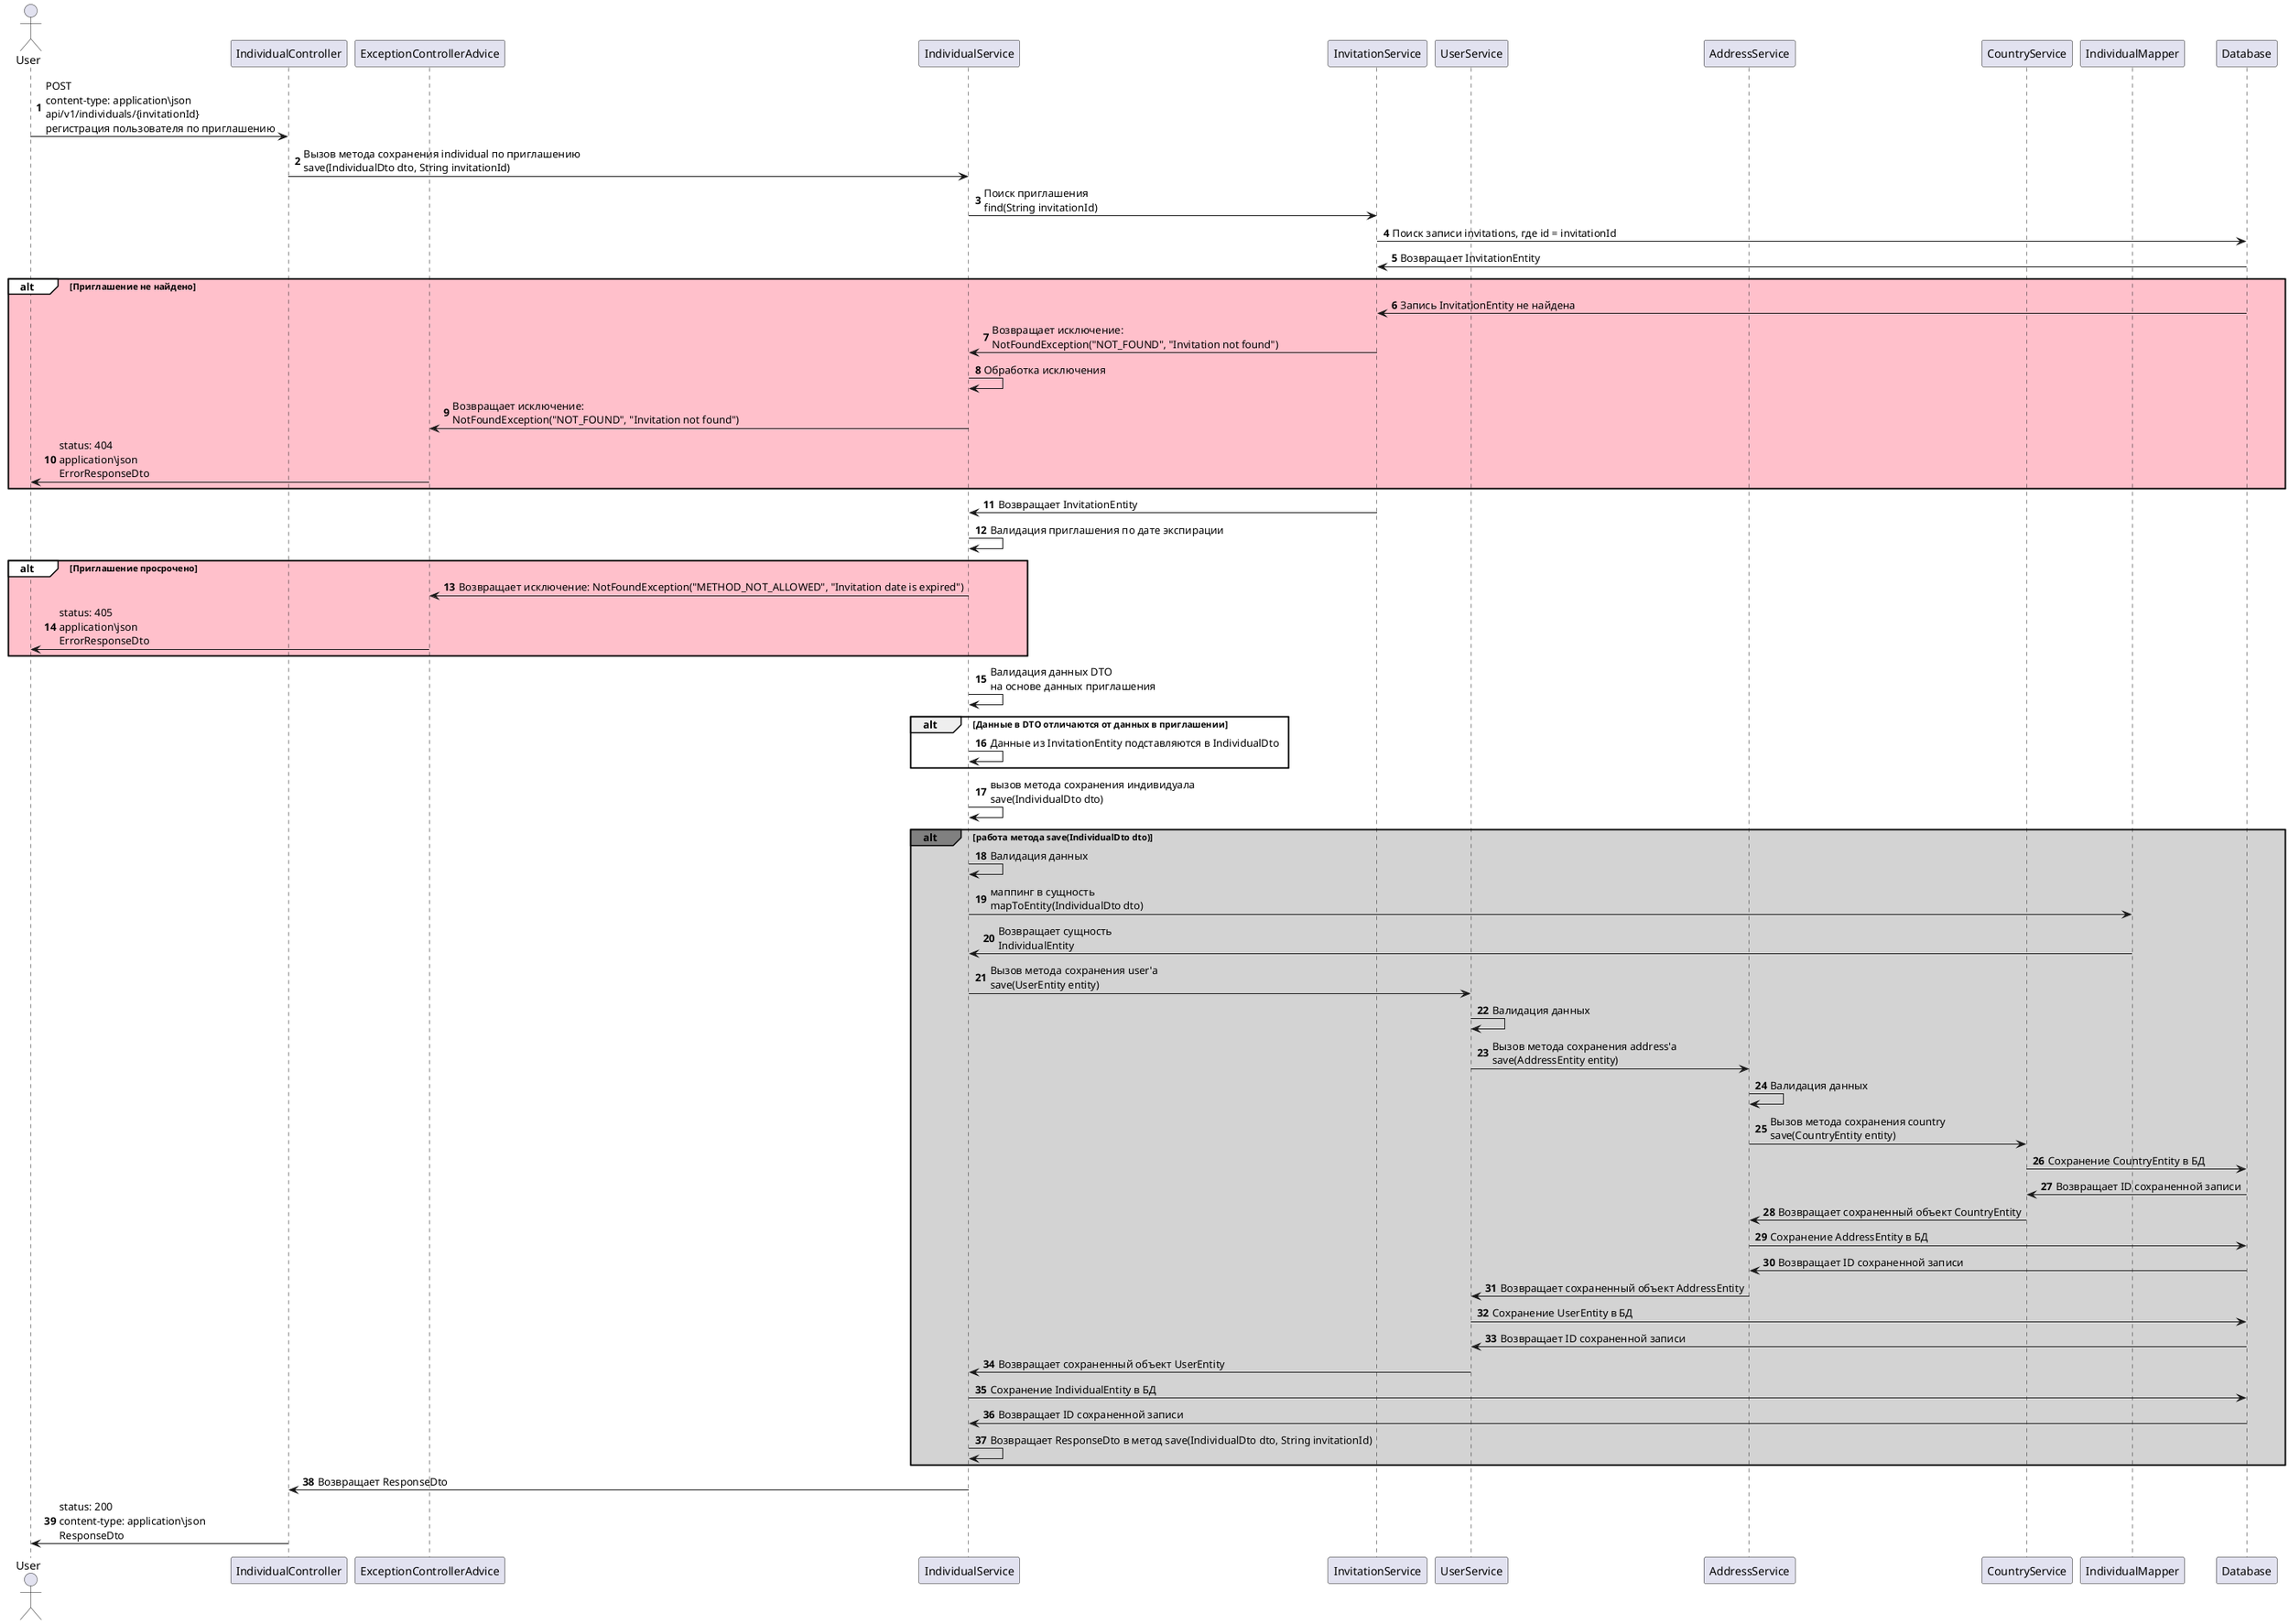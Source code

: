 @startuml
'https://plantuml.com/sequence-diagram

autonumber
actor "User"
participant "IndividualController"
participant "ExceptionControllerAdvice"
participant "IndividualService"
participant "InvitationService"
participant "UserService"
participant "AddressService"
participant "CountryService"
participant "IndividualMapper"
participant "Database"


"User" -> "IndividualController": POST \ncontent-type: application\json \napi/v1/individuals/{invitationId} \nрегистрация пользователя по приглашению
"IndividualController" -> "IndividualService": Вызов метода сохранения individual по приглашению \nsave(IndividualDto dto, String invitationId)
"IndividualService" -> "InvitationService": Поиск приглашения \nfind(String invitationId)
"InvitationService" -> "Database": Поиск записи invitations, где id = invitationId
"Database" -> "InvitationService": Возвращает InvitationEntity
alt#white #pink Приглашение не найдено
"Database" -> "InvitationService": Запись InvitationEntity не найдена
"InvitationService" -> "IndividualService": Возвращает исключение: \nNotFoundException("NOT_FOUND", "Invitation not found")
"IndividualService" -> "IndividualService": Обработка исключения
"IndividualService" -> "ExceptionControllerAdvice": Возвращает исключение: \nNotFoundException("NOT_FOUND", "Invitation not found")
"ExceptionControllerAdvice" -> "User": status: 404 \napplication\json \nErrorResponseDto
end alt
"InvitationService" -> "IndividualService": Возвращает InvitationEntity
"IndividualService" -> "IndividualService": Валидация приглашения по дате экспирации
alt#white #pink Приглашение просрочено
"IndividualService" -> "ExceptionControllerAdvice": Возвращает исключение: NotFoundException("METHOD_NOT_ALLOWED", "Invitation date is expired")
"ExceptionControllerAdvice" -> "User": status: 405 \napplication\json \nErrorResponseDto
end alt
"IndividualService" -> "IndividualService": Валидация данных DTO \nна основе данных приглашения

alt Данные в DTO отличаются от данных в приглашении
"IndividualService" -> "IndividualService": Данные из InvitationEntity подставляются в IndividualDto
end alt

"IndividualService" -> "IndividualService": вызов метода сохранения индивидуала \nsave(IndividualDto dto)
alt#gray #lightgray работа метода save(IndividualDto dto)
"IndividualService" -> "IndividualService": Валидация данных
"IndividualService" -> "IndividualMapper": маппинг в сущность \nmapToEntity(IndividualDto dto)
"IndividualMapper" -> "IndividualService": Возвращает сущность \nIndividualEntity
"IndividualService" -> "UserService":Вызов метода сохранения user'а \nsave(UserEntity entity)
"UserService" -> "UserService":Валидация данных
"UserService" -> "AddressService": Вызов метода сохранения address'а \nsave(AddressEntity entity)
"AddressService" -> "AddressService":Валидация данных
"AddressService" -> "CountryService":Вызов метода сохранения country \nsave(CountryEntity entity)
"CountryService" -> "Database": Сохранение CountryEntity в БД
"Database" -> "CountryService": Возвращает ID сохраненной записи
"CountryService" -> "AddressService": Возвращает сохраненный объект CountryEntity
"AddressService" -> "Database": Сохранение AddressEntity в БД
"Database" -> "AddressService": Возвращает ID сохраненной записи
"AddressService" -> "UserService": Возвращает сохраненный объект AddressEntity
"UserService" -> "Database": Сохранение UserEntity в БД
"Database" -> "UserService": Возвращает ID сохраненной записи
"UserService" -> "IndividualService": Возвращает сохраненный объект UserEntity
"IndividualService" -> "Database": Сохранение IndividualEntity в БД
"Database" -> "IndividualService": Возвращает ID сохраненной записи
"IndividualService" -> "IndividualService": Возвращает ResponseDto в метод save(IndividualDto dto, String invitationId)
end alt
"IndividualService" -> "IndividualController": Возвращает ResponseDto
"IndividualController" -> "User": status: 200 \ncontent-type: application\json \nResponseDto
@enduml